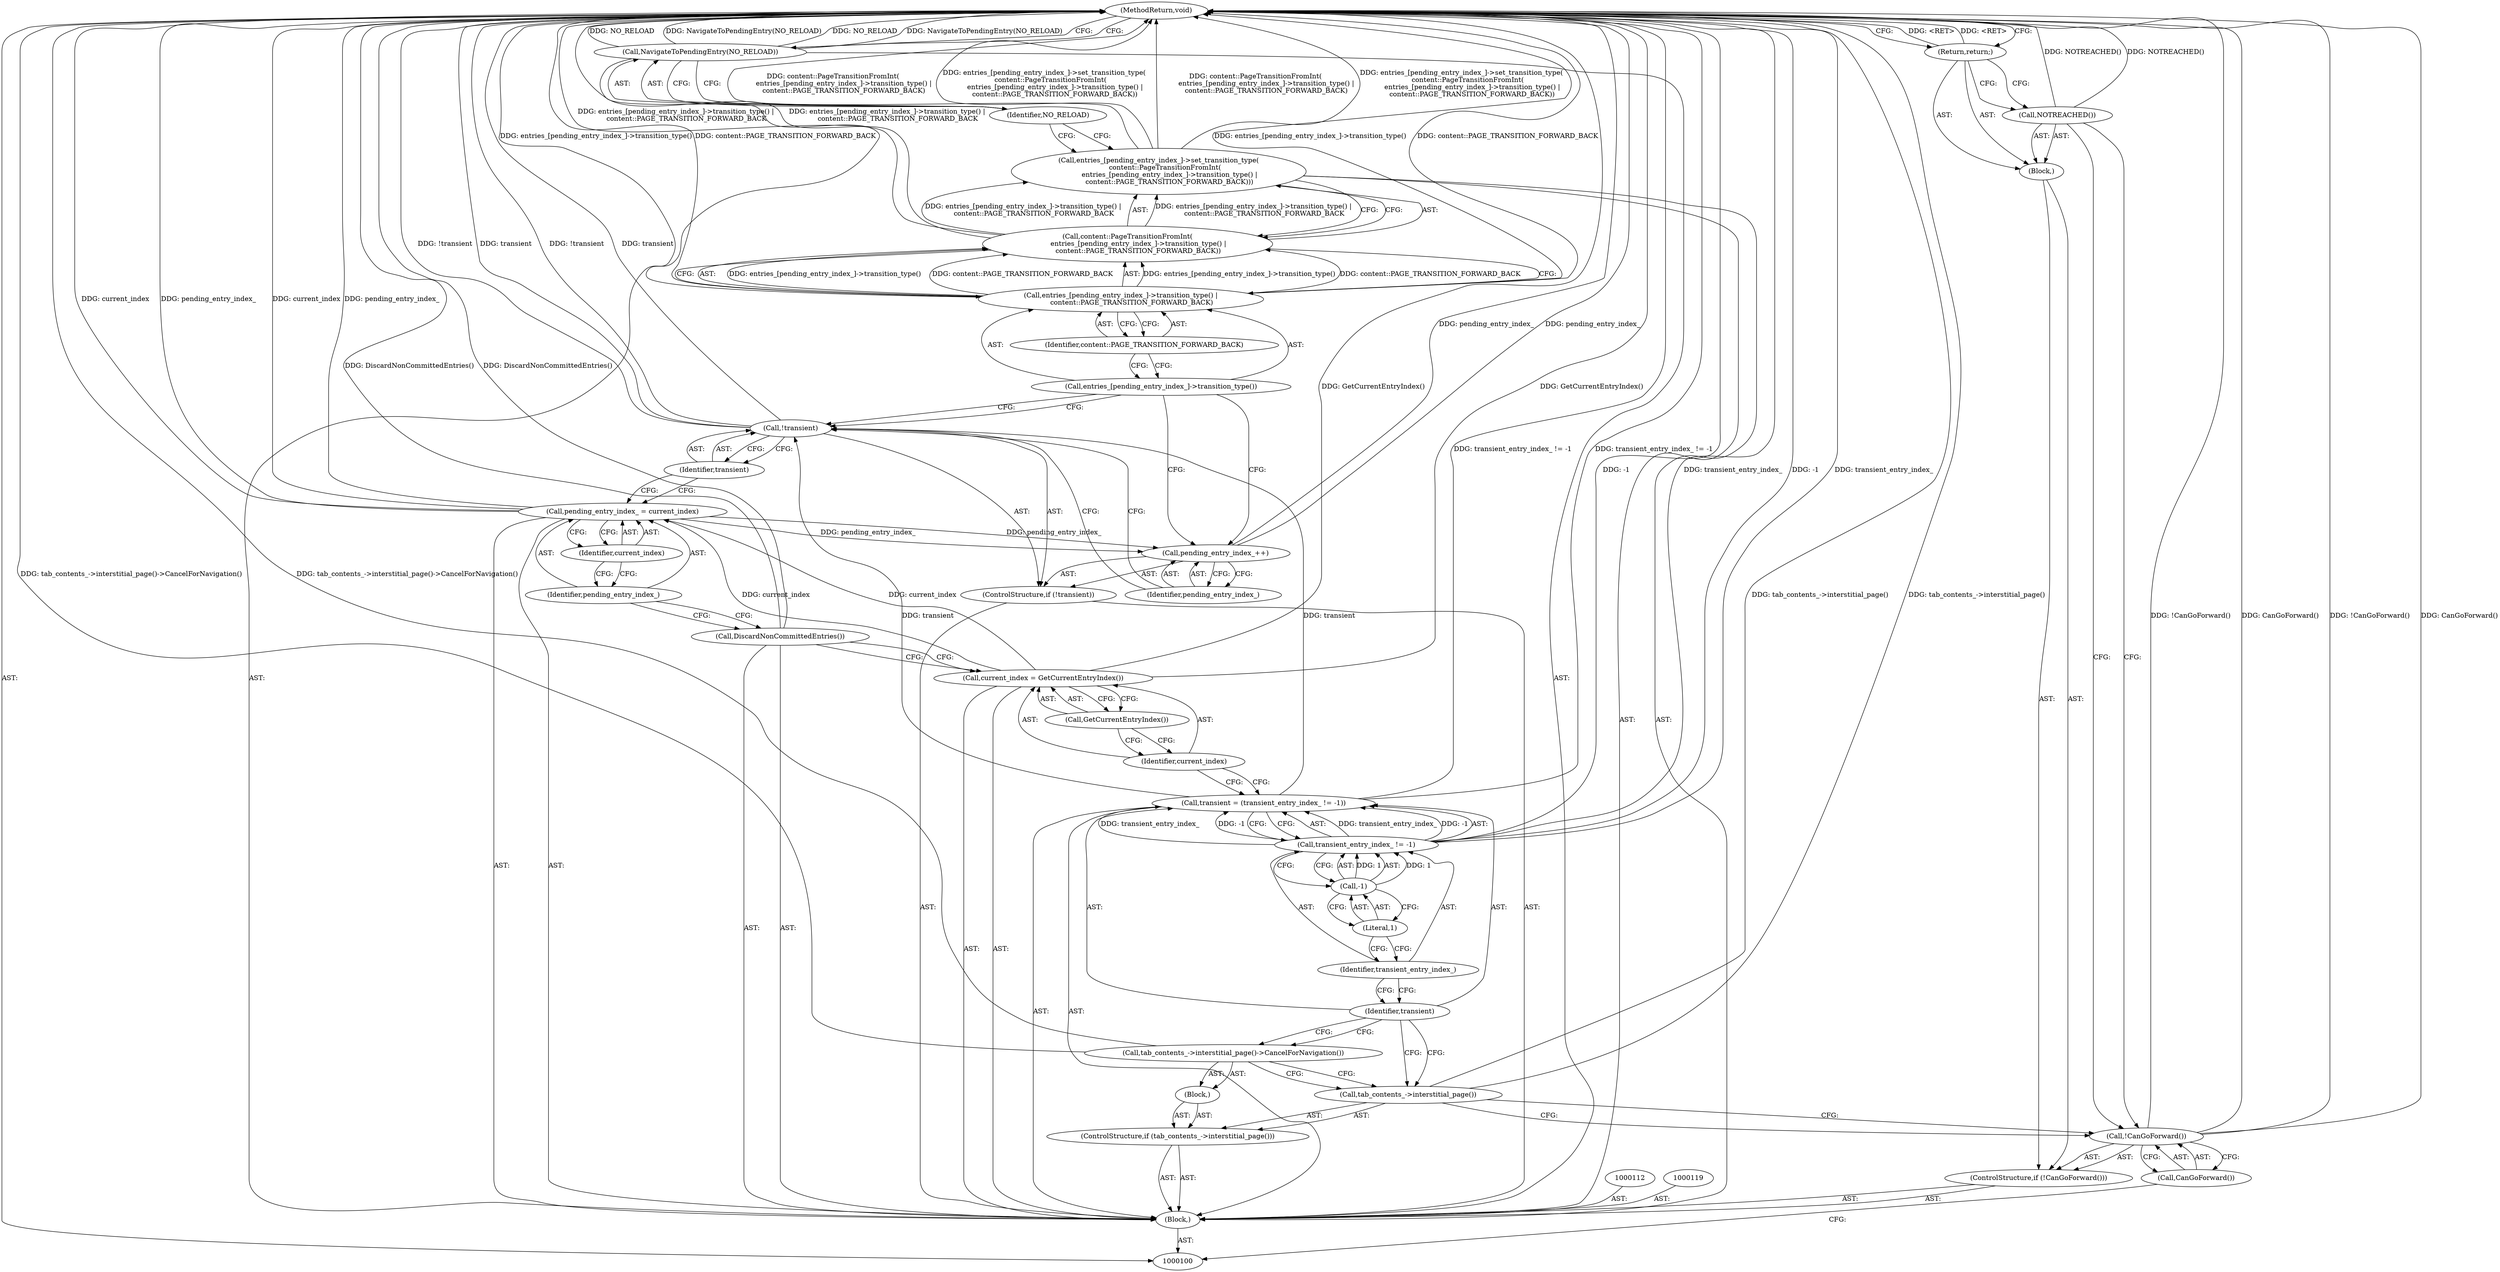 digraph "1_Chrome_6a13a6c2fbae0b3269743e6a141fdfe0d9ec9793_3" {
"1000139" [label="(MethodReturn,void)"];
"1000101" [label="(Block,)"];
"1000115" [label="(Call,transient_entry_index_ != -1)"];
"1000116" [label="(Identifier,transient_entry_index_)"];
"1000117" [label="(Call,-1)"];
"1000118" [label="(Literal,1)"];
"1000113" [label="(Call,transient = (transient_entry_index_ != -1))"];
"1000114" [label="(Identifier,transient)"];
"1000122" [label="(Call,GetCurrentEntryIndex())"];
"1000120" [label="(Call,current_index = GetCurrentEntryIndex())"];
"1000121" [label="(Identifier,current_index)"];
"1000123" [label="(Call,DiscardNonCommittedEntries())"];
"1000124" [label="(Call,pending_entry_index_ = current_index)"];
"1000125" [label="(Identifier,pending_entry_index_)"];
"1000126" [label="(Identifier,current_index)"];
"1000127" [label="(ControlStructure,if (!transient))"];
"1000128" [label="(Call,!transient)"];
"1000129" [label="(Identifier,transient)"];
"1000130" [label="(Call,pending_entry_index_++)"];
"1000131" [label="(Identifier,pending_entry_index_)"];
"1000102" [label="(ControlStructure,if (!CanGoForward()))"];
"1000105" [label="(Block,)"];
"1000103" [label="(Call,!CanGoForward())"];
"1000104" [label="(Call,CanGoForward())"];
"1000132" [label="(Call,entries_[pending_entry_index_]->set_transition_type(\n      content::PageTransitionFromInt(\n          entries_[pending_entry_index_]->transition_type() |\n          content::PAGE_TRANSITION_FORWARD_BACK)))"];
"1000133" [label="(Call,content::PageTransitionFromInt(\n          entries_[pending_entry_index_]->transition_type() |\n          content::PAGE_TRANSITION_FORWARD_BACK))"];
"1000134" [label="(Call,entries_[pending_entry_index_]->transition_type() |\n          content::PAGE_TRANSITION_FORWARD_BACK)"];
"1000135" [label="(Call,entries_[pending_entry_index_]->transition_type())"];
"1000136" [label="(Identifier,content::PAGE_TRANSITION_FORWARD_BACK)"];
"1000137" [label="(Call,NavigateToPendingEntry(NO_RELOAD))"];
"1000138" [label="(Identifier,NO_RELOAD)"];
"1000106" [label="(Call,NOTREACHED())"];
"1000107" [label="(Return,return;)"];
"1000108" [label="(ControlStructure,if (tab_contents_->interstitial_page()))"];
"1000110" [label="(Block,)"];
"1000109" [label="(Call,tab_contents_->interstitial_page())"];
"1000111" [label="(Call,tab_contents_->interstitial_page()->CancelForNavigation())"];
"1000139" -> "1000100"  [label="AST: "];
"1000139" -> "1000107"  [label="CFG: "];
"1000139" -> "1000137"  [label="CFG: "];
"1000115" -> "1000139"  [label="DDG: -1"];
"1000115" -> "1000139"  [label="DDG: transient_entry_index_"];
"1000124" -> "1000139"  [label="DDG: pending_entry_index_"];
"1000124" -> "1000139"  [label="DDG: current_index"];
"1000103" -> "1000139"  [label="DDG: CanGoForward()"];
"1000103" -> "1000139"  [label="DDG: !CanGoForward()"];
"1000113" -> "1000139"  [label="DDG: transient_entry_index_ != -1"];
"1000132" -> "1000139"  [label="DDG: content::PageTransitionFromInt(\n          entries_[pending_entry_index_]->transition_type() |\n          content::PAGE_TRANSITION_FORWARD_BACK)"];
"1000132" -> "1000139"  [label="DDG: entries_[pending_entry_index_]->set_transition_type(\n      content::PageTransitionFromInt(\n          entries_[pending_entry_index_]->transition_type() |\n          content::PAGE_TRANSITION_FORWARD_BACK))"];
"1000123" -> "1000139"  [label="DDG: DiscardNonCommittedEntries()"];
"1000128" -> "1000139"  [label="DDG: transient"];
"1000128" -> "1000139"  [label="DDG: !transient"];
"1000133" -> "1000139"  [label="DDG: entries_[pending_entry_index_]->transition_type() |\n          content::PAGE_TRANSITION_FORWARD_BACK"];
"1000134" -> "1000139"  [label="DDG: entries_[pending_entry_index_]->transition_type()"];
"1000134" -> "1000139"  [label="DDG: content::PAGE_TRANSITION_FORWARD_BACK"];
"1000120" -> "1000139"  [label="DDG: GetCurrentEntryIndex()"];
"1000137" -> "1000139"  [label="DDG: NO_RELOAD"];
"1000137" -> "1000139"  [label="DDG: NavigateToPendingEntry(NO_RELOAD)"];
"1000111" -> "1000139"  [label="DDG: tab_contents_->interstitial_page()->CancelForNavigation()"];
"1000106" -> "1000139"  [label="DDG: NOTREACHED()"];
"1000109" -> "1000139"  [label="DDG: tab_contents_->interstitial_page()"];
"1000130" -> "1000139"  [label="DDG: pending_entry_index_"];
"1000107" -> "1000139"  [label="DDG: <RET>"];
"1000101" -> "1000100"  [label="AST: "];
"1000102" -> "1000101"  [label="AST: "];
"1000108" -> "1000101"  [label="AST: "];
"1000112" -> "1000101"  [label="AST: "];
"1000113" -> "1000101"  [label="AST: "];
"1000119" -> "1000101"  [label="AST: "];
"1000120" -> "1000101"  [label="AST: "];
"1000123" -> "1000101"  [label="AST: "];
"1000124" -> "1000101"  [label="AST: "];
"1000127" -> "1000101"  [label="AST: "];
"1000132" -> "1000101"  [label="AST: "];
"1000137" -> "1000101"  [label="AST: "];
"1000115" -> "1000113"  [label="AST: "];
"1000115" -> "1000117"  [label="CFG: "];
"1000116" -> "1000115"  [label="AST: "];
"1000117" -> "1000115"  [label="AST: "];
"1000113" -> "1000115"  [label="CFG: "];
"1000115" -> "1000139"  [label="DDG: -1"];
"1000115" -> "1000139"  [label="DDG: transient_entry_index_"];
"1000115" -> "1000113"  [label="DDG: transient_entry_index_"];
"1000115" -> "1000113"  [label="DDG: -1"];
"1000117" -> "1000115"  [label="DDG: 1"];
"1000116" -> "1000115"  [label="AST: "];
"1000116" -> "1000114"  [label="CFG: "];
"1000118" -> "1000116"  [label="CFG: "];
"1000117" -> "1000115"  [label="AST: "];
"1000117" -> "1000118"  [label="CFG: "];
"1000118" -> "1000117"  [label="AST: "];
"1000115" -> "1000117"  [label="CFG: "];
"1000117" -> "1000115"  [label="DDG: 1"];
"1000118" -> "1000117"  [label="AST: "];
"1000118" -> "1000116"  [label="CFG: "];
"1000117" -> "1000118"  [label="CFG: "];
"1000113" -> "1000101"  [label="AST: "];
"1000113" -> "1000115"  [label="CFG: "];
"1000114" -> "1000113"  [label="AST: "];
"1000115" -> "1000113"  [label="AST: "];
"1000121" -> "1000113"  [label="CFG: "];
"1000113" -> "1000139"  [label="DDG: transient_entry_index_ != -1"];
"1000115" -> "1000113"  [label="DDG: transient_entry_index_"];
"1000115" -> "1000113"  [label="DDG: -1"];
"1000113" -> "1000128"  [label="DDG: transient"];
"1000114" -> "1000113"  [label="AST: "];
"1000114" -> "1000111"  [label="CFG: "];
"1000114" -> "1000109"  [label="CFG: "];
"1000116" -> "1000114"  [label="CFG: "];
"1000122" -> "1000120"  [label="AST: "];
"1000122" -> "1000121"  [label="CFG: "];
"1000120" -> "1000122"  [label="CFG: "];
"1000120" -> "1000101"  [label="AST: "];
"1000120" -> "1000122"  [label="CFG: "];
"1000121" -> "1000120"  [label="AST: "];
"1000122" -> "1000120"  [label="AST: "];
"1000123" -> "1000120"  [label="CFG: "];
"1000120" -> "1000139"  [label="DDG: GetCurrentEntryIndex()"];
"1000120" -> "1000124"  [label="DDG: current_index"];
"1000121" -> "1000120"  [label="AST: "];
"1000121" -> "1000113"  [label="CFG: "];
"1000122" -> "1000121"  [label="CFG: "];
"1000123" -> "1000101"  [label="AST: "];
"1000123" -> "1000120"  [label="CFG: "];
"1000125" -> "1000123"  [label="CFG: "];
"1000123" -> "1000139"  [label="DDG: DiscardNonCommittedEntries()"];
"1000124" -> "1000101"  [label="AST: "];
"1000124" -> "1000126"  [label="CFG: "];
"1000125" -> "1000124"  [label="AST: "];
"1000126" -> "1000124"  [label="AST: "];
"1000129" -> "1000124"  [label="CFG: "];
"1000124" -> "1000139"  [label="DDG: pending_entry_index_"];
"1000124" -> "1000139"  [label="DDG: current_index"];
"1000120" -> "1000124"  [label="DDG: current_index"];
"1000124" -> "1000130"  [label="DDG: pending_entry_index_"];
"1000125" -> "1000124"  [label="AST: "];
"1000125" -> "1000123"  [label="CFG: "];
"1000126" -> "1000125"  [label="CFG: "];
"1000126" -> "1000124"  [label="AST: "];
"1000126" -> "1000125"  [label="CFG: "];
"1000124" -> "1000126"  [label="CFG: "];
"1000127" -> "1000101"  [label="AST: "];
"1000128" -> "1000127"  [label="AST: "];
"1000130" -> "1000127"  [label="AST: "];
"1000128" -> "1000127"  [label="AST: "];
"1000128" -> "1000129"  [label="CFG: "];
"1000129" -> "1000128"  [label="AST: "];
"1000131" -> "1000128"  [label="CFG: "];
"1000135" -> "1000128"  [label="CFG: "];
"1000128" -> "1000139"  [label="DDG: transient"];
"1000128" -> "1000139"  [label="DDG: !transient"];
"1000113" -> "1000128"  [label="DDG: transient"];
"1000129" -> "1000128"  [label="AST: "];
"1000129" -> "1000124"  [label="CFG: "];
"1000128" -> "1000129"  [label="CFG: "];
"1000130" -> "1000127"  [label="AST: "];
"1000130" -> "1000131"  [label="CFG: "];
"1000131" -> "1000130"  [label="AST: "];
"1000135" -> "1000130"  [label="CFG: "];
"1000130" -> "1000139"  [label="DDG: pending_entry_index_"];
"1000124" -> "1000130"  [label="DDG: pending_entry_index_"];
"1000131" -> "1000130"  [label="AST: "];
"1000131" -> "1000128"  [label="CFG: "];
"1000130" -> "1000131"  [label="CFG: "];
"1000102" -> "1000101"  [label="AST: "];
"1000103" -> "1000102"  [label="AST: "];
"1000105" -> "1000102"  [label="AST: "];
"1000105" -> "1000102"  [label="AST: "];
"1000106" -> "1000105"  [label="AST: "];
"1000107" -> "1000105"  [label="AST: "];
"1000103" -> "1000102"  [label="AST: "];
"1000103" -> "1000104"  [label="CFG: "];
"1000104" -> "1000103"  [label="AST: "];
"1000106" -> "1000103"  [label="CFG: "];
"1000109" -> "1000103"  [label="CFG: "];
"1000103" -> "1000139"  [label="DDG: CanGoForward()"];
"1000103" -> "1000139"  [label="DDG: !CanGoForward()"];
"1000104" -> "1000103"  [label="AST: "];
"1000104" -> "1000100"  [label="CFG: "];
"1000103" -> "1000104"  [label="CFG: "];
"1000132" -> "1000101"  [label="AST: "];
"1000132" -> "1000133"  [label="CFG: "];
"1000133" -> "1000132"  [label="AST: "];
"1000138" -> "1000132"  [label="CFG: "];
"1000132" -> "1000139"  [label="DDG: content::PageTransitionFromInt(\n          entries_[pending_entry_index_]->transition_type() |\n          content::PAGE_TRANSITION_FORWARD_BACK)"];
"1000132" -> "1000139"  [label="DDG: entries_[pending_entry_index_]->set_transition_type(\n      content::PageTransitionFromInt(\n          entries_[pending_entry_index_]->transition_type() |\n          content::PAGE_TRANSITION_FORWARD_BACK))"];
"1000133" -> "1000132"  [label="DDG: entries_[pending_entry_index_]->transition_type() |\n          content::PAGE_TRANSITION_FORWARD_BACK"];
"1000133" -> "1000132"  [label="AST: "];
"1000133" -> "1000134"  [label="CFG: "];
"1000134" -> "1000133"  [label="AST: "];
"1000132" -> "1000133"  [label="CFG: "];
"1000133" -> "1000139"  [label="DDG: entries_[pending_entry_index_]->transition_type() |\n          content::PAGE_TRANSITION_FORWARD_BACK"];
"1000133" -> "1000132"  [label="DDG: entries_[pending_entry_index_]->transition_type() |\n          content::PAGE_TRANSITION_FORWARD_BACK"];
"1000134" -> "1000133"  [label="DDG: entries_[pending_entry_index_]->transition_type()"];
"1000134" -> "1000133"  [label="DDG: content::PAGE_TRANSITION_FORWARD_BACK"];
"1000134" -> "1000133"  [label="AST: "];
"1000134" -> "1000136"  [label="CFG: "];
"1000135" -> "1000134"  [label="AST: "];
"1000136" -> "1000134"  [label="AST: "];
"1000133" -> "1000134"  [label="CFG: "];
"1000134" -> "1000139"  [label="DDG: entries_[pending_entry_index_]->transition_type()"];
"1000134" -> "1000139"  [label="DDG: content::PAGE_TRANSITION_FORWARD_BACK"];
"1000134" -> "1000133"  [label="DDG: entries_[pending_entry_index_]->transition_type()"];
"1000134" -> "1000133"  [label="DDG: content::PAGE_TRANSITION_FORWARD_BACK"];
"1000135" -> "1000134"  [label="AST: "];
"1000135" -> "1000130"  [label="CFG: "];
"1000135" -> "1000128"  [label="CFG: "];
"1000136" -> "1000135"  [label="CFG: "];
"1000136" -> "1000134"  [label="AST: "];
"1000136" -> "1000135"  [label="CFG: "];
"1000134" -> "1000136"  [label="CFG: "];
"1000137" -> "1000101"  [label="AST: "];
"1000137" -> "1000138"  [label="CFG: "];
"1000138" -> "1000137"  [label="AST: "];
"1000139" -> "1000137"  [label="CFG: "];
"1000137" -> "1000139"  [label="DDG: NO_RELOAD"];
"1000137" -> "1000139"  [label="DDG: NavigateToPendingEntry(NO_RELOAD)"];
"1000138" -> "1000137"  [label="AST: "];
"1000138" -> "1000132"  [label="CFG: "];
"1000137" -> "1000138"  [label="CFG: "];
"1000106" -> "1000105"  [label="AST: "];
"1000106" -> "1000103"  [label="CFG: "];
"1000107" -> "1000106"  [label="CFG: "];
"1000106" -> "1000139"  [label="DDG: NOTREACHED()"];
"1000107" -> "1000105"  [label="AST: "];
"1000107" -> "1000106"  [label="CFG: "];
"1000139" -> "1000107"  [label="CFG: "];
"1000107" -> "1000139"  [label="DDG: <RET>"];
"1000108" -> "1000101"  [label="AST: "];
"1000109" -> "1000108"  [label="AST: "];
"1000110" -> "1000108"  [label="AST: "];
"1000110" -> "1000108"  [label="AST: "];
"1000111" -> "1000110"  [label="AST: "];
"1000109" -> "1000108"  [label="AST: "];
"1000109" -> "1000103"  [label="CFG: "];
"1000111" -> "1000109"  [label="CFG: "];
"1000114" -> "1000109"  [label="CFG: "];
"1000109" -> "1000139"  [label="DDG: tab_contents_->interstitial_page()"];
"1000111" -> "1000110"  [label="AST: "];
"1000111" -> "1000109"  [label="CFG: "];
"1000114" -> "1000111"  [label="CFG: "];
"1000111" -> "1000139"  [label="DDG: tab_contents_->interstitial_page()->CancelForNavigation()"];
}
